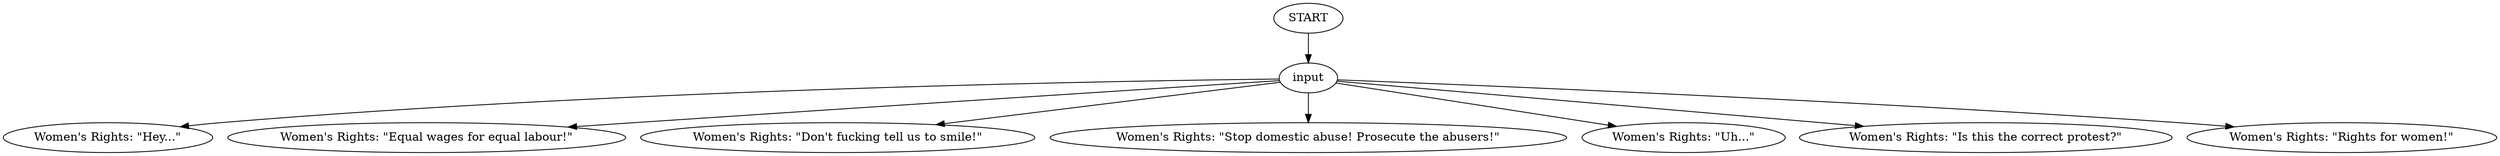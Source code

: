 # GATES / WOMENS RIGHTS first phase barks
# Barks for WR protester. If it comes out interesting and fun, and not some sort of boring shit unimaginative garbage.
# ==================================================
digraph G {
	  0 [label="START"];
	  1 [label="input"];
	  2 [label="Women's Rights: \"Hey...\""];
	  3 [label="Women's Rights: \"Equal wages for equal labour!\""];
	  4 [label="Women's Rights: \"Don't fucking tell us to smile!\""];
	  6 [label="Women's Rights: \"Stop domestic abuse! Prosecute the abusers!\""];
	  7 [label="Women's Rights: \"Uh...\""];
	  8 [label="Women's Rights: \"Is this the correct protest?\""];
	  9 [label="Women's Rights: \"Rights for women!\""];
	  0 -> 1
	  1 -> 2
	  1 -> 3
	  1 -> 4
	  1 -> 6
	  1 -> 7
	  1 -> 8
	  1 -> 9
}

